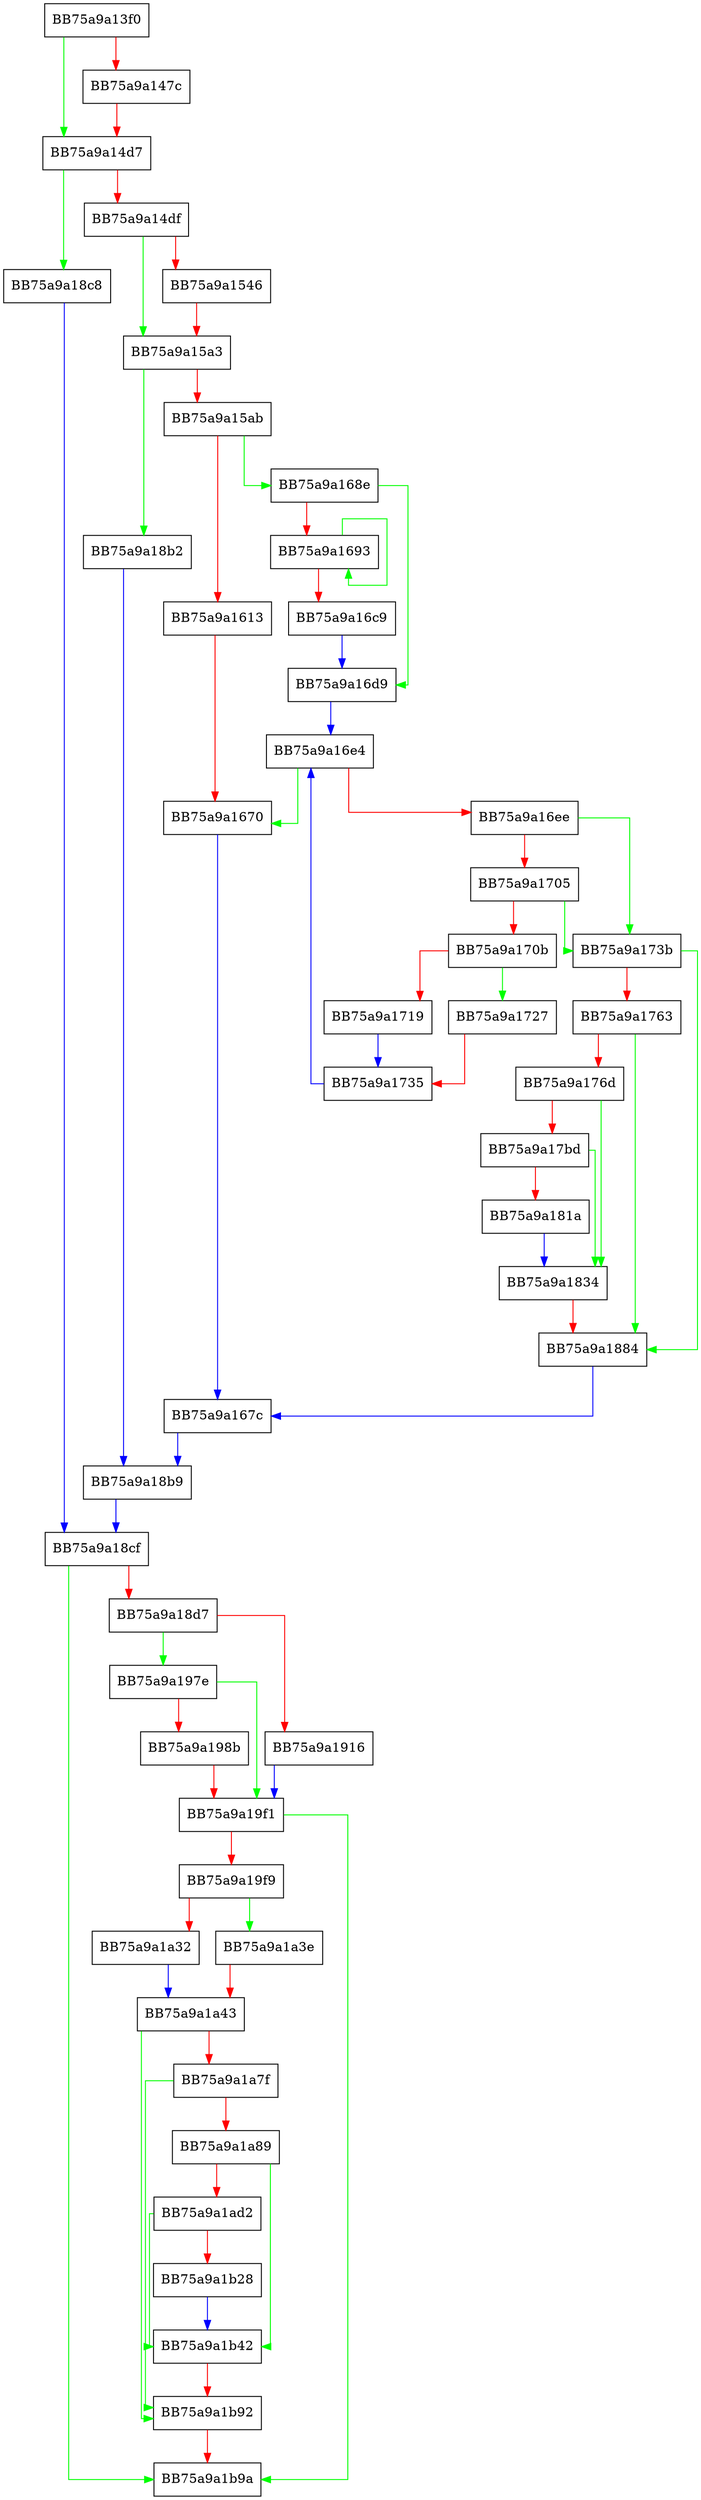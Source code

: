 digraph configure_node {
  node [shape="box"];
  graph [splines=ortho];
  BB75a9a13f0 -> BB75a9a14d7 [color="green"];
  BB75a9a13f0 -> BB75a9a147c [color="red"];
  BB75a9a147c -> BB75a9a14d7 [color="red"];
  BB75a9a14d7 -> BB75a9a18c8 [color="green"];
  BB75a9a14d7 -> BB75a9a14df [color="red"];
  BB75a9a14df -> BB75a9a15a3 [color="green"];
  BB75a9a14df -> BB75a9a1546 [color="red"];
  BB75a9a1546 -> BB75a9a15a3 [color="red"];
  BB75a9a15a3 -> BB75a9a18b2 [color="green"];
  BB75a9a15a3 -> BB75a9a15ab [color="red"];
  BB75a9a15ab -> BB75a9a168e [color="green"];
  BB75a9a15ab -> BB75a9a1613 [color="red"];
  BB75a9a1613 -> BB75a9a1670 [color="red"];
  BB75a9a1670 -> BB75a9a167c [color="blue"];
  BB75a9a167c -> BB75a9a18b9 [color="blue"];
  BB75a9a168e -> BB75a9a16d9 [color="green"];
  BB75a9a168e -> BB75a9a1693 [color="red"];
  BB75a9a1693 -> BB75a9a1693 [color="green"];
  BB75a9a1693 -> BB75a9a16c9 [color="red"];
  BB75a9a16c9 -> BB75a9a16d9 [color="blue"];
  BB75a9a16d9 -> BB75a9a16e4 [color="blue"];
  BB75a9a16e4 -> BB75a9a1670 [color="green"];
  BB75a9a16e4 -> BB75a9a16ee [color="red"];
  BB75a9a16ee -> BB75a9a173b [color="green"];
  BB75a9a16ee -> BB75a9a1705 [color="red"];
  BB75a9a1705 -> BB75a9a173b [color="green"];
  BB75a9a1705 -> BB75a9a170b [color="red"];
  BB75a9a170b -> BB75a9a1727 [color="green"];
  BB75a9a170b -> BB75a9a1719 [color="red"];
  BB75a9a1719 -> BB75a9a1735 [color="blue"];
  BB75a9a1727 -> BB75a9a1735 [color="red"];
  BB75a9a1735 -> BB75a9a16e4 [color="blue"];
  BB75a9a173b -> BB75a9a1884 [color="green"];
  BB75a9a173b -> BB75a9a1763 [color="red"];
  BB75a9a1763 -> BB75a9a1884 [color="green"];
  BB75a9a1763 -> BB75a9a176d [color="red"];
  BB75a9a176d -> BB75a9a1834 [color="green"];
  BB75a9a176d -> BB75a9a17bd [color="red"];
  BB75a9a17bd -> BB75a9a1834 [color="green"];
  BB75a9a17bd -> BB75a9a181a [color="red"];
  BB75a9a181a -> BB75a9a1834 [color="blue"];
  BB75a9a1834 -> BB75a9a1884 [color="red"];
  BB75a9a1884 -> BB75a9a167c [color="blue"];
  BB75a9a18b2 -> BB75a9a18b9 [color="blue"];
  BB75a9a18b9 -> BB75a9a18cf [color="blue"];
  BB75a9a18c8 -> BB75a9a18cf [color="blue"];
  BB75a9a18cf -> BB75a9a1b9a [color="green"];
  BB75a9a18cf -> BB75a9a18d7 [color="red"];
  BB75a9a18d7 -> BB75a9a197e [color="green"];
  BB75a9a18d7 -> BB75a9a1916 [color="red"];
  BB75a9a1916 -> BB75a9a19f1 [color="blue"];
  BB75a9a197e -> BB75a9a19f1 [color="green"];
  BB75a9a197e -> BB75a9a198b [color="red"];
  BB75a9a198b -> BB75a9a19f1 [color="red"];
  BB75a9a19f1 -> BB75a9a1b9a [color="green"];
  BB75a9a19f1 -> BB75a9a19f9 [color="red"];
  BB75a9a19f9 -> BB75a9a1a3e [color="green"];
  BB75a9a19f9 -> BB75a9a1a32 [color="red"];
  BB75a9a1a32 -> BB75a9a1a43 [color="blue"];
  BB75a9a1a3e -> BB75a9a1a43 [color="red"];
  BB75a9a1a43 -> BB75a9a1b92 [color="green"];
  BB75a9a1a43 -> BB75a9a1a7f [color="red"];
  BB75a9a1a7f -> BB75a9a1b92 [color="green"];
  BB75a9a1a7f -> BB75a9a1a89 [color="red"];
  BB75a9a1a89 -> BB75a9a1b42 [color="green"];
  BB75a9a1a89 -> BB75a9a1ad2 [color="red"];
  BB75a9a1ad2 -> BB75a9a1b42 [color="green"];
  BB75a9a1ad2 -> BB75a9a1b28 [color="red"];
  BB75a9a1b28 -> BB75a9a1b42 [color="blue"];
  BB75a9a1b42 -> BB75a9a1b92 [color="red"];
  BB75a9a1b92 -> BB75a9a1b9a [color="red"];
}
